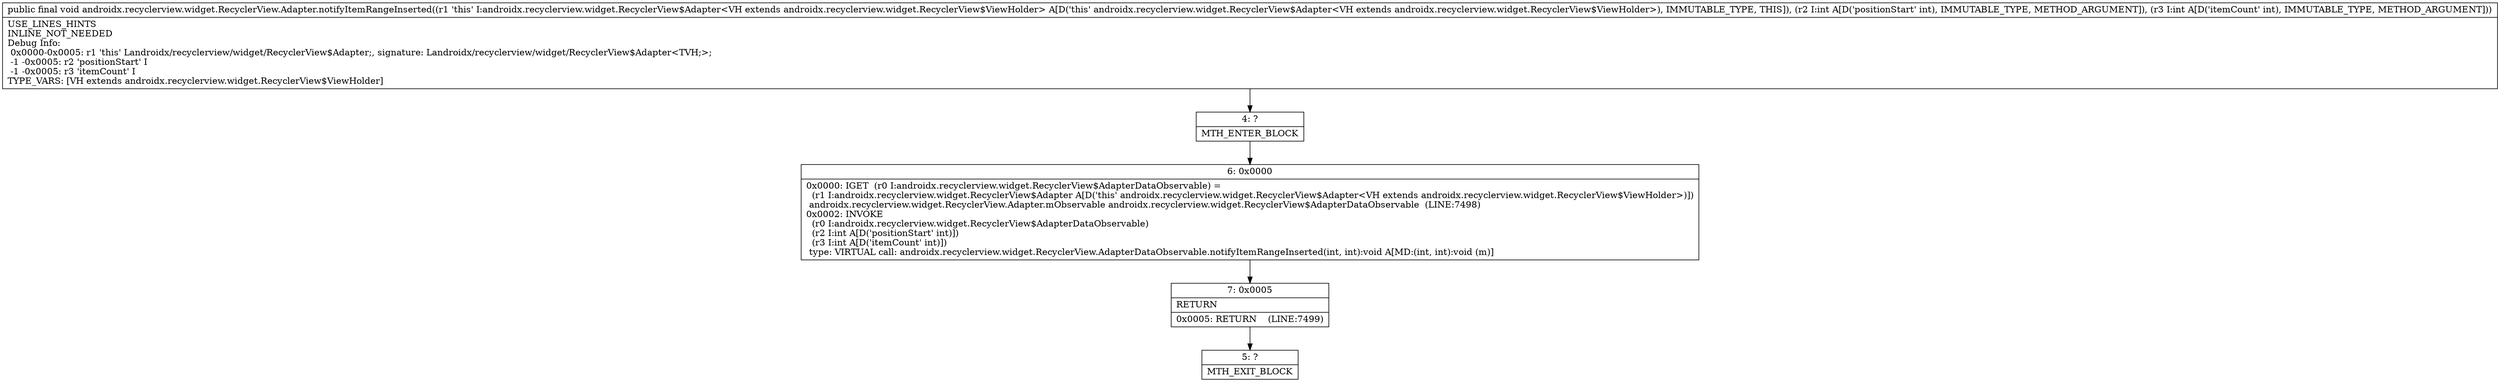digraph "CFG forandroidx.recyclerview.widget.RecyclerView.Adapter.notifyItemRangeInserted(II)V" {
Node_4 [shape=record,label="{4\:\ ?|MTH_ENTER_BLOCK\l}"];
Node_6 [shape=record,label="{6\:\ 0x0000|0x0000: IGET  (r0 I:androidx.recyclerview.widget.RecyclerView$AdapterDataObservable) = \l  (r1 I:androidx.recyclerview.widget.RecyclerView$Adapter A[D('this' androidx.recyclerview.widget.RecyclerView$Adapter\<VH extends androidx.recyclerview.widget.RecyclerView$ViewHolder\>)])\l androidx.recyclerview.widget.RecyclerView.Adapter.mObservable androidx.recyclerview.widget.RecyclerView$AdapterDataObservable  (LINE:7498)\l0x0002: INVOKE  \l  (r0 I:androidx.recyclerview.widget.RecyclerView$AdapterDataObservable)\l  (r2 I:int A[D('positionStart' int)])\l  (r3 I:int A[D('itemCount' int)])\l type: VIRTUAL call: androidx.recyclerview.widget.RecyclerView.AdapterDataObservable.notifyItemRangeInserted(int, int):void A[MD:(int, int):void (m)]\l}"];
Node_7 [shape=record,label="{7\:\ 0x0005|RETURN\l|0x0005: RETURN    (LINE:7499)\l}"];
Node_5 [shape=record,label="{5\:\ ?|MTH_EXIT_BLOCK\l}"];
MethodNode[shape=record,label="{public final void androidx.recyclerview.widget.RecyclerView.Adapter.notifyItemRangeInserted((r1 'this' I:androidx.recyclerview.widget.RecyclerView$Adapter\<VH extends androidx.recyclerview.widget.RecyclerView$ViewHolder\> A[D('this' androidx.recyclerview.widget.RecyclerView$Adapter\<VH extends androidx.recyclerview.widget.RecyclerView$ViewHolder\>), IMMUTABLE_TYPE, THIS]), (r2 I:int A[D('positionStart' int), IMMUTABLE_TYPE, METHOD_ARGUMENT]), (r3 I:int A[D('itemCount' int), IMMUTABLE_TYPE, METHOD_ARGUMENT]))  | USE_LINES_HINTS\lINLINE_NOT_NEEDED\lDebug Info:\l  0x0000\-0x0005: r1 'this' Landroidx\/recyclerview\/widget\/RecyclerView$Adapter;, signature: Landroidx\/recyclerview\/widget\/RecyclerView$Adapter\<TVH;\>;\l  \-1 \-0x0005: r2 'positionStart' I\l  \-1 \-0x0005: r3 'itemCount' I\lTYPE_VARS: [VH extends androidx.recyclerview.widget.RecyclerView$ViewHolder]\l}"];
MethodNode -> Node_4;Node_4 -> Node_6;
Node_6 -> Node_7;
Node_7 -> Node_5;
}

